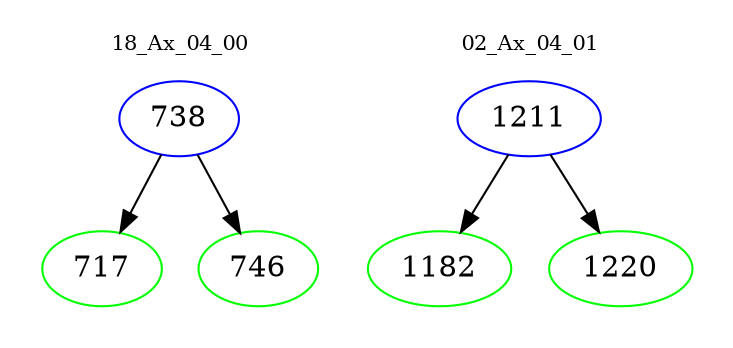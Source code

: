 digraph{
subgraph cluster_0 {
color = white
label = "18_Ax_04_00";
fontsize=10;
T0_738 [label="738", color="blue"]
T0_738 -> T0_717 [color="black"]
T0_717 [label="717", color="green"]
T0_738 -> T0_746 [color="black"]
T0_746 [label="746", color="green"]
}
subgraph cluster_1 {
color = white
label = "02_Ax_04_01";
fontsize=10;
T1_1211 [label="1211", color="blue"]
T1_1211 -> T1_1182 [color="black"]
T1_1182 [label="1182", color="green"]
T1_1211 -> T1_1220 [color="black"]
T1_1220 [label="1220", color="green"]
}
}
